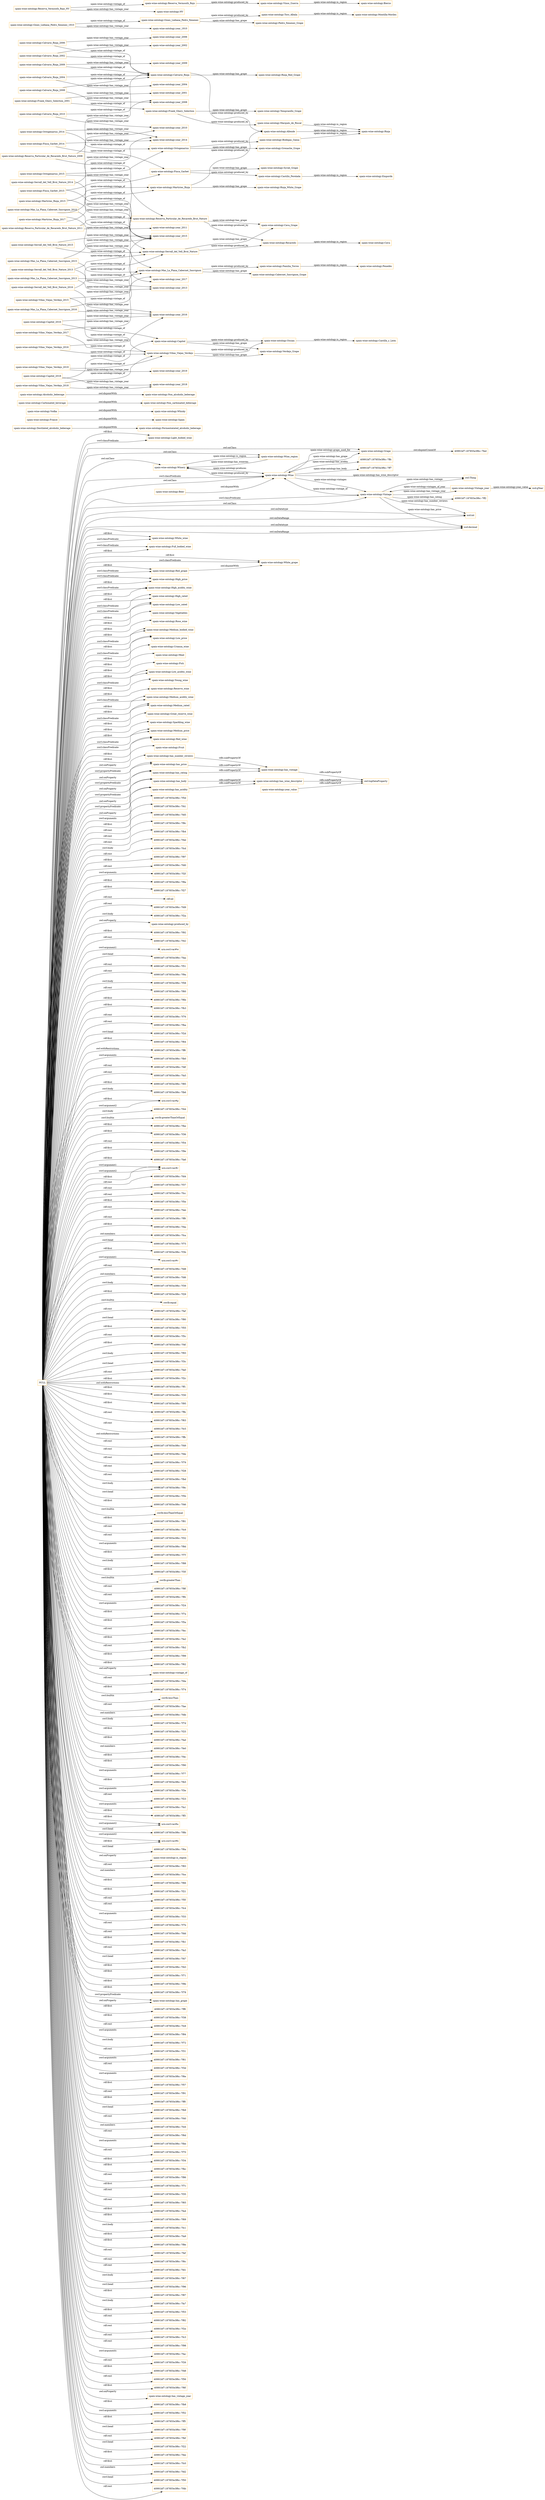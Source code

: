 digraph ar2dtool_diagram { 
rankdir=LR;
size="1501"
node [shape = rectangle, color="orange"]; "spain-wine-ontology:Light_bodied_wine" "spain-wine-ontology:Winery" "spain-wine-ontology:White_wine" "spain-wine-ontology:Full_bodied_wine" "spain-wine-ontology:White_grape" "spain-wine-ontology:Destilated_alcoholic_beberage" "spain-wine-ontology:High_price" "spain-wine-ontology:Spain" "spain-wine-ontology:Vodka" "spain-wine-ontology:High_acidity_wine" "spain-wine-ontology:High_rated" "spain-wine-ontology:Low_rated" "spain-wine-ontology:Vegetables" "spain-wine-ontology:Rose_wine" "spain-wine-ontology:Medium_bodied_wine" "spain-wine-ontology:Low_price" "spain-wine-ontology:Crianza_wine" "spain-wine-ontology:Meat" "spain-wine-ontology:Fish" "spain-wine-ontology:Whisky" "spain-wine-ontology:Wine_region" "spain-wine-ontology:Non_carbonated_beberage" "spain-wine-ontology:France" "spain-wine-ontology:Wine" "spain-wine-ontology:Grape" "spain-wine-ontology:Low_acidity_wine" "spain-wine-ontology:Young_wine" "spain-wine-ontology:Red_grape" "spain-wine-ontology:Vintage_year" "spain-wine-ontology:Beer" "spain-wine-ontology:Reserve_wine" "spain-wine-ontology:Medium_acidity_wine" "spain-wine-ontology:Non_alcoholic_beberage" "spain-wine-ontology:Medium_rated" "spain-wine-ontology:Great_reserve_wine" "spain-wine-ontology:Sparkling_wine" "spain-wine-ontology:Carbonated_beverage" "spain-wine-ontology:Medium_price" "spain-wine-ontology:Red_wine" "spain-wine-ontology:Fruit" "spain-wine-ontology:Fermentatated_alcoholic_beberage" "spain-wine-ontology:Vintage" "spain-wine-ontology:Alcoholic_beberage" ; /*classes style*/
	"spain-wine-ontology:Calvario_Rioja_2010" -> "spain-wine-ontology:Calvario_Rioja" [ label = "spain-wine-ontology:vintage_of" ];
	"spain-wine-ontology:Calvario_Rioja_2010" -> "spain-wine-ontology:year_2010" [ label = "spain-wine-ontology:has_vintage_year" ];
	"spain-wine-ontology:year_value" -> "owl:topDataProperty" [ label = "rdfs:subPropertyOf" ];
	"spain-wine-ontology:Mas_La_Plana_Cabernet_Sauvignon" -> "spain-wine-ontology:Familia_Torres" [ label = "spain-wine-ontology:produced_by" ];
	"spain-wine-ontology:Mas_La_Plana_Cabernet_Sauvignon" -> "spain-wine-ontology:Cabernet_Sauvignon_Grape" [ label = "spain-wine-ontology:has_grape" ];
	"spain-wine-ontology:Calvario_Rioja_2008" -> "spain-wine-ontology:Calvario_Rioja" [ label = "spain-wine-ontology:vintage_of" ];
	"spain-wine-ontology:Calvario_Rioja_2008" -> "spain-wine-ontology:year_2008" [ label = "spain-wine-ontology:has_vintage_year" ];
	"spain-wine-ontology:Viñas_Viejas_Verdejo_2017" -> "spain-wine-ontology:Viñas_Viejas_Verdejo" [ label = "spain-wine-ontology:vintage_of" ];
	"spain-wine-ontology:Viñas_Viejas_Verdejo_2017" -> "spain-wine-ontology:year_2017" [ label = "spain-wine-ontology:has_vintage_year" ];
	"spain-wine-ontology:Red_grape" -> "spain-wine-ontology:White_grape" [ label = "owl:disjointWith" ];
	"spain-wine-ontology:has_rating" -> "spain-wine-ontology:has_vintage" [ label = "rdfs:subPropertyOf" ];
	"spain-wine-ontology:Gines_Liebana_Pedro_Ximenez" -> "spain-wine-ontology:Toro_Albala" [ label = "spain-wine-ontology:produced_by" ];
	"spain-wine-ontology:Gines_Liebana_Pedro_Ximenez" -> "spain-wine-ontology:Pedro_Ximenez_Grape" [ label = "spain-wine-ontology:has_grape" ];
	"spain-wine-ontology:Calvario_Rioja_2002" -> "spain-wine-ontology:Calvario_Rioja" [ label = "spain-wine-ontology:vintage_of" ];
	"spain-wine-ontology:Calvario_Rioja_2002" -> "spain-wine-ontology:year_2002" [ label = "spain-wine-ontology:has_vintage_year" ];
	"spain-wine-ontology:Ossian" -> "spain-wine-ontology:Castilla_y_León" [ label = "spain-wine-ontology:is_region" ];
	"spain-wine-ontology:Carbonated_beverage" -> "spain-wine-ontology:Non_carbonated_beberage" [ label = "owl:disjointWith" ];
	"spain-wine-ontology:has_number_reviews" -> "spain-wine-ontology:has_vintage" [ label = "rdfs:subPropertyOf" ];
	"spain-wine-ontology:Reserva_Particular_de_Recaredo_Brut_Nature_2011" -> "spain-wine-ontology:Reserva_Particular_de_Recaredo_Brut_Nature" [ label = "spain-wine-ontology:vintage_of" ];
	"spain-wine-ontology:Reserva_Particular_de_Recaredo_Brut_Nature_2011" -> "spain-wine-ontology:year_2011" [ label = "spain-wine-ontology:has_vintage_year" ];
	"spain-wine-ontology:Martiries_Rioja" -> "spain-wine-ontology:Allende" [ label = "spain-wine-ontology:produced_by" ];
	"spain-wine-ontology:Martiries_Rioja" -> "spain-wine-ontology:Rioja_White_Grape" [ label = "spain-wine-ontology:has_grape" ];
	"spain-wine-ontology:Viñas_Viejas_Verdejo_2016" -> "spain-wine-ontology:Viñas_Viejas_Verdejo" [ label = "spain-wine-ontology:vintage_of" ];
	"spain-wine-ontology:Viñas_Viejas_Verdejo_2016" -> "spain-wine-ontology:year_2016" [ label = "spain-wine-ontology:has_vintage_year" ];
	"spain-wine-ontology:Mas_La_Plana_Cabernet_Sauvignon_2016" -> "spain-wine-ontology:Mas_La_Plana_Cabernet_Sauvignon" [ label = "spain-wine-ontology:vintage_of" ];
	"spain-wine-ontology:Mas_La_Plana_Cabernet_Sauvignon_2016" -> "spain-wine-ontology:year_2016" [ label = "spain-wine-ontology:has_vintage_year" ];
	"spain-wine-ontology:Serrall_del_Vell_Brut_Nature_2016" -> "spain-wine-ontology:Serrall_del_Vell_Brut_Nature" [ label = "spain-wine-ontology:vintage_of" ];
	"spain-wine-ontology:Serrall_del_Vell_Brut_Nature_2016" -> "spain-wine-ontology:year_2016" [ label = "spain-wine-ontology:has_vintage_year" ];
	"spain-wine-ontology:Recaredo" -> "spain-wine-ontology:Cava" [ label = "spain-wine-ontology:is_region" ];
	"spain-wine-ontology:Gines_Liebana_Pedro_Ximenez_1910" -> "spain-wine-ontology:Gines_Liebana_Pedro_Ximenez" [ label = "spain-wine-ontology:vintage_of" ];
	"spain-wine-ontology:Gines_Liebana_Pedro_Ximenez_1910" -> "spain-wine-ontology:year_1910" [ label = "spain-wine-ontology:has_vintage_year" ];
	"spain-wine-ontology:Bodegas_Gama" -> "spain-wine-ontology:Rioja" [ label = "spain-wine-ontology:is_region" ];
	"spain-wine-ontology:Frank_Ghery_Selection_2001" -> "spain-wine-ontology:Frank_Ghery_Selection" [ label = "spain-wine-ontology:vintage_of" ];
	"spain-wine-ontology:Frank_Ghery_Selection_2001" -> "spain-wine-ontology:year_2001" [ label = "spain-wine-ontology:has_vintage_year" ];
	"spain-wine-ontology:Martiries_Rioja_2017" -> "spain-wine-ontology:Martiries_Rioja" [ label = "spain-wine-ontology:vintage_of" ];
	"spain-wine-ontology:Martiries_Rioja_2017" -> "spain-wine-ontology:year_2017" [ label = "spain-wine-ontology:has_vintage_year" ];
	"spain-wine-ontology:Mas_La_Plana_Cabernet_Sauvignon_2010" -> "spain-wine-ontology:Mas_La_Plana_Cabernet_Sauvignon" [ label = "spain-wine-ontology:vintage_of" ];
	"spain-wine-ontology:Mas_La_Plana_Cabernet_Sauvignon_2010" -> "spain-wine-ontology:year_2010" [ label = "spain-wine-ontology:has_vintage_year" ];
	"spain-wine-ontology:has_wine_descriptor" -> "owl:topDataProperty" [ label = "rdfs:subPropertyOf" ];
	"spain-wine-ontology:has_price" -> "spain-wine-ontology:has_vintage" [ label = "rdfs:subPropertyOf" ];
	"spain-wine-ontology:Reserva_Particular_de_Recaredo_Brut_Nature_2008" -> "spain-wine-ontology:Reserva_Particular_de_Recaredo_Brut_Nature" [ label = "spain-wine-ontology:vintage_of" ];
	"spain-wine-ontology:Reserva_Particular_de_Recaredo_Brut_Nature_2008" -> "spain-wine-ontology:year_2008" [ label = "spain-wine-ontology:has_vintage_year" ];
	"spain-wine-ontology:Allende" -> "spain-wine-ontology:Rioja" [ label = "spain-wine-ontology:is_region" ];
	"spain-wine-ontology:Finca_Garbet_2015" -> "spain-wine-ontology:Finca_Garbet" [ label = "spain-wine-ontology:vintage_of" ];
	"spain-wine-ontology:Finca_Garbet_2015" -> "spain-wine-ontology:year_2015" [ label = "spain-wine-ontology:has_vintage_year" ];
	"spain-wine-ontology:Calvario_Rioja_2006" -> "spain-wine-ontology:Calvario_Rioja" [ label = "spain-wine-ontology:vintage_of" ];
	"spain-wine-ontology:Calvario_Rioja_2006" -> "spain-wine-ontology:year_2006" [ label = "spain-wine-ontology:has_vintage_year" ];
	"spain-wine-ontology:Alcoholic_beberage" -> "spain-wine-ontology:Non_alcoholic_beberage" [ label = "owl:disjointWith" ];
	"spain-wine-ontology:Viñas_Viejas_Verdejo_2015" -> "spain-wine-ontology:Viñas_Viejas_Verdejo" [ label = "spain-wine-ontology:vintage_of" ];
	"spain-wine-ontology:Viñas_Viejas_Verdejo_2015" -> "spain-wine-ontology:year_2015" [ label = "spain-wine-ontology:has_vintage_year" ];
	"spain-wine-ontology:Serrall_del_Vell_Brut_Nature" -> "spain-wine-ontology:Recaredo" [ label = "spain-wine-ontology:produced_by" ];
	"spain-wine-ontology:Serrall_del_Vell_Brut_Nature" -> "spain-wine-ontology:Cava_Grape" [ label = "spain-wine-ontology:has_grape" ];
	"spain-wine-ontology:has_acidity" -> "spain-wine-ontology:has_wine_descriptor" [ label = "rdfs:subPropertyOf" ];
	"spain-wine-ontology:Castillo_Perelada" -> "spain-wine-ontology:Empordà" [ label = "spain-wine-ontology:is_region" ];
	"spain-wine-ontology:Mas_La_Plana_Cabernet_Sauvignon_2015" -> "spain-wine-ontology:Mas_La_Plana_Cabernet_Sauvignon" [ label = "spain-wine-ontology:vintage_of" ];
	"spain-wine-ontology:Mas_La_Plana_Cabernet_Sauvignon_2015" -> "spain-wine-ontology:year_2015" [ label = "spain-wine-ontology:has_vintage_year" ];
	"spain-wine-ontology:Capitel_2018" -> "spain-wine-ontology:Capitel" [ label = "spain-wine-ontology:vintage_of" ];
	"spain-wine-ontology:Capitel_2018" -> "spain-wine-ontology:year_2018" [ label = "spain-wine-ontology:has_vintage_year" ];
	"spain-wine-ontology:Marqués_de_Riscal" -> "spain-wine-ontology:Rioja" [ label = "spain-wine-ontology:is_region" ];
	"spain-wine-ontology:Serrall_del_Vell_Brut_Nature_2015" -> "spain-wine-ontology:Serrall_del_Vell_Brut_Nature" [ label = "spain-wine-ontology:vintage_of" ];
	"spain-wine-ontology:Serrall_del_Vell_Brut_Nature_2015" -> "spain-wine-ontology:year_2015" [ label = "spain-wine-ontology:has_vintage_year" ];
	"spain-wine-ontology:Grape" -> "40991bf7:187855e3f6c:-7fed" [ label = "owl:disjointUnionOf" ];
	"spain-wine-ontology:Octogenarius" -> "spain-wine-ontology:Bodegas_Gama" [ label = "spain-wine-ontology:produced_by" ];
	"spain-wine-ontology:Octogenarius" -> "spain-wine-ontology:Grenache_Grape" [ label = "spain-wine-ontology:has_grape" ];
	"spain-wine-ontology:Calvario_Rioja" -> "spain-wine-ontology:Allende" [ label = "spain-wine-ontology:produced_by" ];
	"spain-wine-ontology:Calvario_Rioja" -> "spain-wine-ontology:Rioja_Red_Grape" [ label = "spain-wine-ontology:has_grape" ];
	"NULL" -> "40991bf7:187855e3f6c:-7f5d" [ label = "swrl:arguments" ];
	"NULL" -> "40991bf7:187855e3f6c:-7f41" [ label = "rdf:first" ];
	"NULL" -> "spain-wine-ontology:has_acidity" [ label = "swrl:propertyPredicate" ];
	"NULL" -> "40991bf7:187855e3f6c:-7fd5" [ label = "rdf:rest" ];
	"NULL" -> "40991bf7:187855e3f6c:-7f8c" [ label = "rdf:rest" ];
	"NULL" -> "40991bf7:187855e3f6c:-7fb4" [ label = "rdf:rest" ];
	"NULL" -> "spain-wine-ontology:Full_bodied_wine" [ label = "swrl:classPredicate" ];
	"NULL" -> "40991bf7:187855e3f6c:-7f4d" [ label = "swrl:body" ];
	"NULL" -> "40991bf7:187855e3f6c:-7fcd" [ label = "rdf:rest" ];
	"NULL" -> "40991bf7:187855e3f6c:-7f97" [ label = "rdf:first" ];
	"NULL" -> "40991bf7:187855e3f6c:-7fd0" [ label = "rdf:rest" ];
	"NULL" -> "spain-wine-ontology:High_acidity_wine" [ label = "swrl:classPredicate" ];
	"NULL" -> "40991bf7:187855e3f6c:-7f2f" [ label = "swrl:arguments" ];
	"NULL" -> "40991bf7:187855e3f6c:-7f8a" [ label = "rdf:first" ];
	"NULL" -> "40991bf7:187855e3f6c:-7f27" [ label = "rdf:first" ];
	"NULL" -> "spain-wine-ontology:Winery" [ label = "owl:onClass" ];
	"NULL" -> "rdf:nil" [ label = "rdf:rest" ];
	"NULL" -> "40991bf7:187855e3f6c:-7fd9" [ label = "rdf:rest" ];
	"NULL" -> "40991bf7:187855e3f6c:-7f2a" [ label = "swrl:body" ];
	"NULL" -> "spain-wine-ontology:Great_reserve_wine" [ label = "rdf:first" ];
	"NULL" -> "spain-wine-ontology:produced_by" [ label = "owl:onProperty" ];
	"NULL" -> "40991bf7:187855e3f6c:-7f92" [ label = "rdf:first" ];
	"NULL" -> "40991bf7:187855e3f6c:-7f42" [ label = "rdf:rest" ];
	"NULL" -> "urn:swrl:var#w" [ label = "swrl:argument1" ];
	"NULL" -> "40991bf7:187855e3f6c:-7faa" [ label = "swrl:head" ];
	"NULL" -> "40991bf7:187855e3f6c:-7f51" [ label = "rdf:rest" ];
	"NULL" -> "40991bf7:187855e3f6c:-7f9a" [ label = "rdf:rest" ];
	"NULL" -> "40991bf7:187855e3f6c:-7f58" [ label = "swrl:body" ];
	"NULL" -> "40991bf7:187855e3f6c:-7f60" [ label = "rdf:rest" ];
	"NULL" -> "spain-wine-ontology:Meat" [ label = "rdf:first" ];
	"NULL" -> "40991bf7:187855e3f6c:-7f6b" [ label = "rdf:first" ];
	"NULL" -> "40991bf7:187855e3f6c:-7fb3" [ label = "rdf:first" ];
	"NULL" -> "spain-wine-ontology:High_price" [ label = "swrl:classPredicate" ];
	"NULL" -> "40991bf7:187855e3f6c:-7f76" [ label = "rdf:rest" ];
	"NULL" -> "40991bf7:187855e3f6c:-7fba" [ label = "rdf:rest" ];
	"NULL" -> "spain-wine-ontology:Red_wine" [ label = "swrl:classPredicate" ];
	"NULL" -> "spain-wine-ontology:Vintage" [ label = "owl:onClass" ];
	"NULL" -> "spain-wine-ontology:Sparkling_wine" [ label = "rdf:first" ];
	"NULL" -> "40991bf7:187855e3f6c:-7f2d" [ label = "swrl:head" ];
	"NULL" -> "40991bf7:187855e3f6c:-7f64" [ label = "rdf:first" ];
	"NULL" -> "40991bf7:187855e3f6c:-7ff6" [ label = "owl:withRestrictions" ];
	"NULL" -> "40991bf7:187855e3f6c:-7fb0" [ label = "swrl:arguments" ];
	"NULL" -> "40991bf7:187855e3f6c:-7fdf" [ label = "rdf:rest" ];
	"NULL" -> "spain-wine-ontology:Low_rated" [ label = "swrl:classPredicate" ];
	"NULL" -> "40991bf7:187855e3f6c:-7fa5" [ label = "rdf:rest" ];
	"NULL" -> "40991bf7:187855e3f6c:-7f85" [ label = "rdf:first" ];
	"NULL" -> "40991bf7:187855e3f6c:-7fb6" [ label = "swrl:body" ];
	"NULL" -> "urn:swrl:var#p" [ label = "rdf:first" ];
	"NULL" -> "spain-wine-ontology:has_price" [ label = "swrl:propertyPredicate" ];
	"NULL" -> "40991bf7:187855e3f6c:-7f44" [ label = "swrl:body" ];
	"NULL" -> "swrlb:greaterThanOrEqual" [ label = "swrl:builtin" ];
	"NULL" -> "40991bf7:187855e3f6c:-7fbe" [ label = "rdf:first" ];
	"NULL" -> "40991bf7:187855e3f6c:-7f36" [ label = "rdf:first" ];
	"NULL" -> "40991bf7:187855e3f6c:-7f54" [ label = "rdf:rest" ];
	"NULL" -> "40991bf7:187855e3f6c:-7f9e" [ label = "rdf:first" ];
	"NULL" -> "spain-wine-ontology:Medium_bodied_wine" [ label = "rdf:first" ];
	"NULL" -> "40991bf7:187855e3f6c:-7fa6" [ label = "rdf:first" ];
	"NULL" -> "spain-wine-ontology:Wine" [ label = "swrl:classPredicate" ];
	"NULL" -> "spain-wine-ontology:has_body" [ label = "swrl:propertyPredicate" ];
	"NULL" -> "urn:swrl:var#r" [ label = "swrl:argument1" ];
	"NULL" -> "40991bf7:187855e3f6c:-7fd4" [ label = "rdf:rest" ];
	"NULL" -> "xsd:int" [ label = "owl:onDatatype" ];
	"NULL" -> "spain-wine-ontology:Full_bodied_wine" [ label = "rdf:first" ];
	"NULL" -> "40991bf7:187855e3f6c:-7f37" [ label = "rdf:rest" ];
	"NULL" -> "40991bf7:187855e3f6c:-7fcc" [ label = "rdf:rest" ];
	"NULL" -> "40991bf7:187855e3f6c:-7f5e" [ label = "rdf:first" ];
	"NULL" -> "spain-wine-ontology:has_rating" [ label = "owl:onProperty" ];
	"NULL" -> "40991bf7:187855e3f6c:-7fab" [ label = "rdf:rest" ];
	"NULL" -> "40991bf7:187855e3f6c:-7ff9" [ label = "rdf:rest" ];
	"NULL" -> "urn:swrl:var#p" [ label = "swrl:argument2" ];
	"NULL" -> "40991bf7:187855e3f6c:-7f4a" [ label = "rdf:first" ];
	"NULL" -> "40991bf7:187855e3f6c:-7fca" [ label = "owl:members" ];
	"NULL" -> "40991bf7:187855e3f6c:-7f75" [ label = "swrl:head" ];
	"NULL" -> "spain-wine-ontology:has_body" [ label = "owl:onProperty" ];
	"NULL" -> "40991bf7:187855e3f6c:-7f3b" [ label = "rdf:first" ];
	"NULL" -> "urn:swrl:var#v" [ label = "swrl:argument1" ];
	"NULL" -> "40991bf7:187855e3f6c:-7fd8" [ label = "rdf:rest" ];
	"NULL" -> "40991bf7:187855e3f6c:-7fd6" [ label = "owl:members" ];
	"NULL" -> "40991bf7:187855e3f6c:-7f39" [ label = "swrl:body" ];
	"NULL" -> "40991bf7:187855e3f6c:-7f29" [ label = "rdf:first" ];
	"NULL" -> "swrlb:equal" [ label = "swrl:builtin" ];
	"NULL" -> "40991bf7:187855e3f6c:-7faf" [ label = "rdf:rest" ];
	"NULL" -> "40991bf7:187855e3f6c:-7f80" [ label = "swrl:head" ];
	"NULL" -> "40991bf7:187855e3f6c:-7f55" [ label = "rdf:first" ];
	"NULL" -> "40991bf7:187855e3f6c:-7f5c" [ label = "rdf:rest" ];
	"NULL" -> "40991bf7:187855e3f6c:-7f4f" [ label = "rdf:first" ];
	"NULL" -> "spain-wine-ontology:Light_bodied_wine" [ label = "rdf:first" ];
	"NULL" -> "40991bf7:187855e3f6c:-7f93" [ label = "swrl:body" ];
	"NULL" -> "40991bf7:187855e3f6c:-7f3c" [ label = "swrl:head" ];
	"NULL" -> "40991bf7:187855e3f6c:-7fa0" [ label = "rdf:rest" ];
	"NULL" -> "40991bf7:187855e3f6c:-7f2c" [ label = "rdf:first" ];
	"NULL" -> "40991bf7:187855e3f6c:-7ff1" [ label = "owl:withRestrictions" ];
	"NULL" -> "40991bf7:187855e3f6c:-7f30" [ label = "rdf:first" ];
	"NULL" -> "40991bf7:187855e3f6c:-7f95" [ label = "rdf:first" ];
	"NULL" -> "spain-wine-ontology:Wine" [ label = "owl:onClass" ];
	"NULL" -> "spain-wine-ontology:White_wine" [ label = "rdf:first" ];
	"NULL" -> "spain-wine-ontology:Light_bodied_wine" [ label = "swrl:classPredicate" ];
	"NULL" -> "40991bf7:187855e3f6c:-7ffa" [ label = "rdf:first" ];
	"NULL" -> "40991bf7:187855e3f6c:-7f63" [ label = "rdf:rest" ];
	"NULL" -> "40991bf7:187855e3f6c:-7fc5" [ label = "rdf:rest" ];
	"NULL" -> "40991bf7:187855e3f6c:-7ffb" [ label = "owl:withRestrictions" ];
	"NULL" -> "40991bf7:187855e3f6c:-7f49" [ label = "rdf:rest" ];
	"NULL" -> "40991bf7:187855e3f6c:-7fde" [ label = "rdf:rest" ];
	"NULL" -> "40991bf7:187855e3f6c:-7f79" [ label = "rdf:rest" ];
	"NULL" -> "40991bf7:187855e3f6c:-7f28" [ label = "rdf:rest" ];
	"NULL" -> "40991bf7:187855e3f6c:-7fbd" [ label = "rdf:rest" ];
	"NULL" -> "spain-wine-ontology:Medium_rated" [ label = "rdf:first" ];
	"NULL" -> "40991bf7:187855e3f6c:-7f9c" [ label = "swrl:body" ];
	"NULL" -> "40991bf7:187855e3f6c:-7f5b" [ label = "swrl:head" ];
	"NULL" -> "40991bf7:187855e3f6c:-7f46" [ label = "rdf:first" ];
	"NULL" -> "spain-wine-ontology:High_rated" [ label = "rdf:first" ];
	"NULL" -> "swrlb:lessThanOrEqual" [ label = "swrl:builtin" ];
	"NULL" -> "40991bf7:187855e3f6c:-7f81" [ label = "rdf:first" ];
	"NULL" -> "40991bf7:187855e3f6c:-7fc9" [ label = "rdf:rest" ];
	"NULL" -> "urn:swrl:var#r" [ label = "swrl:argument2" ];
	"NULL" -> "40991bf7:187855e3f6c:-7f32" [ label = "rdf:rest" ];
	"NULL" -> "40991bf7:187855e3f6c:-7f8d" [ label = "swrl:arguments" ];
	"NULL" -> "40991bf7:187855e3f6c:-7f7f" [ label = "rdf:first" ];
	"NULL" -> "40991bf7:187855e3f6c:-7f88" [ label = "swrl:body" ];
	"NULL" -> "spain-wine-ontology:White_grape" [ label = "rdf:first" ];
	"NULL" -> "40991bf7:187855e3f6c:-7f3f" [ label = "rdf:first" ];
	"NULL" -> "swrlb:greaterThan" [ label = "swrl:builtin" ];
	"NULL" -> "40991bf7:187855e3f6c:-7f8f" [ label = "rdf:rest" ];
	"NULL" -> "40991bf7:187855e3f6c:-7ff4" [ label = "rdf:rest" ];
	"NULL" -> "40991bf7:187855e3f6c:-7f24" [ label = "swrl:arguments" ];
	"NULL" -> "spain-wine-ontology:Red_wine" [ label = "rdf:first" ];
	"NULL" -> "40991bf7:187855e3f6c:-7f7a" [ label = "rdf:first" ];
	"NULL" -> "40991bf7:187855e3f6c:-7f5a" [ label = "rdf:first" ];
	"NULL" -> "40991bf7:187855e3f6c:-7fec" [ label = "rdf:rest" ];
	"NULL" -> "40991bf7:187855e3f6c:-7fa2" [ label = "rdf:first" ];
	"NULL" -> "spain-wine-ontology:Medium_bodied_wine" [ label = "swrl:classPredicate" ];
	"NULL" -> "40991bf7:187855e3f6c:-7fb2" [ label = "rdf:rest" ];
	"NULL" -> "spain-wine-ontology:High_price" [ label = "rdf:first" ];
	"NULL" -> "40991bf7:187855e3f6c:-7f99" [ label = "rdf:first" ];
	"NULL" -> "40991bf7:187855e3f6c:-7f62" [ label = "rdf:first" ];
	"NULL" -> "spain-wine-ontology:Medium_price" [ label = "rdf:first" ];
	"NULL" -> "spain-wine-ontology:Low_price" [ label = "rdf:first" ];
	"NULL" -> "spain-wine-ontology:vintage_of" [ label = "owl:onProperty" ];
	"NULL" -> "spain-wine-ontology:Crianza_wine" [ label = "rdf:first" ];
	"NULL" -> "40991bf7:187855e3f6c:-7fda" [ label = "rdf:rest" ];
	"NULL" -> "40991bf7:187855e3f6c:-7f74" [ label = "rdf:first" ];
	"NULL" -> "swrlb:lessThan" [ label = "swrl:builtin" ];
	"NULL" -> "spain-wine-ontology:Low_acidity_wine" [ label = "rdf:first" ];
	"NULL" -> "40991bf7:187855e3f6c:-7fae" [ label = "rdf:rest" ];
	"NULL" -> "40991bf7:187855e3f6c:-7fdb" [ label = "owl:members" ];
	"NULL" -> "spain-wine-ontology:Fruit" [ label = "rdf:first" ];
	"NULL" -> "spain-wine-ontology:High_rated" [ label = "swrl:classPredicate" ];
	"NULL" -> "40991bf7:187855e3f6c:-7f7d" [ label = "swrl:body" ];
	"NULL" -> "40991bf7:187855e3f6c:-7f25" [ label = "rdf:first" ];
	"NULL" -> "40991bf7:187855e3f6c:-7fad" [ label = "rdf:first" ];
	"NULL" -> "40991bf7:187855e3f6c:-7fe0" [ label = "owl:members" ];
	"NULL" -> "40991bf7:187855e3f6c:-7f4c" [ label = "rdf:first" ];
	"NULL" -> "40991bf7:187855e3f6c:-7f90" [ label = "rdf:first" ];
	"NULL" -> "spain-wine-ontology:has_price" [ label = "owl:onProperty" ];
	"NULL" -> "40991bf7:187855e3f6c:-7f77" [ label = "swrl:arguments" ];
	"NULL" -> "40991bf7:187855e3f6c:-7fb5" [ label = "rdf:first" ];
	"NULL" -> "spain-wine-ontology:Medium_rated" [ label = "swrl:classPredicate" ];
	"NULL" -> "40991bf7:187855e3f6c:-7f3e" [ label = "swrl:arguments" ];
	"NULL" -> "spain-wine-ontology:Fish" [ label = "rdf:first" ];
	"NULL" -> "40991bf7:187855e3f6c:-7f23" [ label = "rdf:rest" ];
	"NULL" -> "40991bf7:187855e3f6c:-7fa1" [ label = "swrl:arguments" ];
	"NULL" -> "40991bf7:187855e3f6c:-7ff3" [ label = "rdf:first" ];
	"NULL" -> "urn:swrl:var#a" [ label = "rdf:first" ];
	"NULL" -> "40991bf7:187855e3f6c:-7f8b" [ label = "swrl:head" ];
	"NULL" -> "urn:swrl:var#b" [ label = "swrl:argument2" ];
	"NULL" -> "spain-wine-ontology:has_rating" [ label = "swrl:propertyPredicate" ];
	"NULL" -> "40991bf7:187855e3f6c:-7f6a" [ label = "swrl:head" ];
	"NULL" -> "spain-wine-ontology:Grape" [ label = "owl:onClass" ];
	"NULL" -> "spain-wine-ontology:is_region" [ label = "owl:onProperty" ];
	"NULL" -> "40991bf7:187855e3f6c:-7f83" [ label = "rdf:rest" ];
	"NULL" -> "40991bf7:187855e3f6c:-7fce" [ label = "owl:members" ];
	"NULL" -> "40991bf7:187855e3f6c:-7f66" [ label = "rdf:first" ];
	"NULL" -> "40991bf7:187855e3f6c:-7f21" [ label = "rdf:first" ];
	"NULL" -> "xsd:int" [ label = "owl:onDataRange" ];
	"NULL" -> "40991bf7:187855e3f6c:-7f5f" [ label = "rdf:rest" ];
	"NULL" -> "40991bf7:187855e3f6c:-7fc4" [ label = "rdf:rest" ];
	"NULL" -> "spain-wine-ontology:Low_acidity_wine" [ label = "swrl:classPredicate" ];
	"NULL" -> "40991bf7:187855e3f6c:-7f33" [ label = "swrl:arguments" ];
	"NULL" -> "40991bf7:187855e3f6c:-7f7b" [ label = "rdf:rest" ];
	"NULL" -> "40991bf7:187855e3f6c:-7fdd" [ label = "rdf:rest" ];
	"NULL" -> "40991bf7:187855e3f6c:-7fb1" [ label = "rdf:first" ];
	"NULL" -> "40991bf7:187855e3f6c:-7fa3" [ label = "rdf:rest" ];
	"NULL" -> "40991bf7:187855e3f6c:-7f47" [ label = "swrl:head" ];
	"NULL" -> "40991bf7:187855e3f6c:-7f43" [ label = "rdf:first" ];
	"NULL" -> "spain-wine-ontology:Red_grape" [ label = "rdf:first" ];
	"NULL" -> "40991bf7:187855e3f6c:-7f71" [ label = "rdf:first" ];
	"NULL" -> "urn:swrl:var#r" [ label = "rdf:first" ];
	"NULL" -> "xsd:decimal" [ label = "owl:onDataRange" ];
	"NULL" -> "40991bf7:187855e3f6c:-7f9b" [ label = "rdf:first" ];
	"NULL" -> "40991bf7:187855e3f6c:-7f78" [ label = "rdf:first" ];
	"NULL" -> "urn:swrl:var#b" [ label = "rdf:first" ];
	"NULL" -> "spain-wine-ontology:has_grape" [ label = "swrl:propertyPredicate" ];
	"NULL" -> "40991bf7:187855e3f6c:-7ff8" [ label = "rdf:first" ];
	"NULL" -> "urn:swrl:var#a" [ label = "swrl:argument2" ];
	"NULL" -> "40991bf7:187855e3f6c:-7f38" [ label = "rdf:first" ];
	"NULL" -> "40991bf7:187855e3f6c:-7fc8" [ label = "rdf:rest" ];
	"NULL" -> "40991bf7:187855e3f6c:-7f84" [ label = "swrl:arguments" ];
	"NULL" -> "40991bf7:187855e3f6c:-7f72" [ label = "swrl:body" ];
	"NULL" -> "spain-wine-ontology:High_acidity_wine" [ label = "rdf:first" ];
	"NULL" -> "40991bf7:187855e3f6c:-7f31" [ label = "rdf:rest" ];
	"NULL" -> "40991bf7:187855e3f6c:-7f61" [ label = "swrl:arguments" ];
	"NULL" -> "spain-wine-ontology:Young_wine" [ label = "rdf:first" ];
	"NULL" -> "40991bf7:187855e3f6c:-7f3d" [ label = "rdf:rest" ];
	"NULL" -> "40991bf7:187855e3f6c:-7f6e" [ label = "swrl:arguments" ];
	"NULL" -> "40991bf7:187855e3f6c:-7f57" [ label = "rdf:first" ];
	"NULL" -> "40991bf7:187855e3f6c:-7f91" [ label = "rdf:rest" ];
	"NULL" -> "spain-wine-ontology:Low_price" [ label = "swrl:classPredicate" ];
	"NULL" -> "40991bf7:187855e3f6c:-7ff0" [ label = "rdf:first" ];
	"NULL" -> "40991bf7:187855e3f6c:-7fb9" [ label = "swrl:head" ];
	"NULL" -> "40991bf7:187855e3f6c:-7f40" [ label = "rdf:rest" ];
	"NULL" -> "40991bf7:187855e3f6c:-7fc6" [ label = "owl:members" ];
	"NULL" -> "40991bf7:187855e3f6c:-7f6d" [ label = "rdf:rest" ];
	"NULL" -> "40991bf7:187855e3f6c:-7fbb" [ label = "swrl:arguments" ];
	"NULL" -> "40991bf7:187855e3f6c:-7f70" [ label = "rdf:rest" ];
	"NULL" -> "40991bf7:187855e3f6c:-7f34" [ label = "rdf:first" ];
	"NULL" -> "40991bf7:187855e3f6c:-7fbc" [ label = "rdf:first" ];
	"NULL" -> "40991bf7:187855e3f6c:-7f86" [ label = "rdf:rest" ];
	"NULL" -> "40991bf7:187855e3f6c:-7f7c" [ label = "rdf:first" ];
	"NULL" -> "40991bf7:187855e3f6c:-7f35" [ label = "rdf:rest" ];
	"NULL" -> "40991bf7:187855e3f6c:-7f65" [ label = "rdf:rest" ];
	"NULL" -> "40991bf7:187855e3f6c:-7fa4" [ label = "rdf:first" ];
	"NULL" -> "40991bf7:187855e3f6c:-7f69" [ label = "rdf:first" ];
	"NULL" -> "40991bf7:187855e3f6c:-7fc1" [ label = "swrl:body" ];
	"NULL" -> "40991bf7:187855e3f6c:-7fa9" [ label = "rdf:first" ];
	"NULL" -> "spain-wine-ontology:Vintage" [ label = "swrl:classPredicate" ];
	"NULL" -> "40991bf7:187855e3f6c:-7f8e" [ label = "rdf:first" ];
	"NULL" -> "40991bf7:187855e3f6c:-7fef" [ label = "rdf:rest" ];
	"NULL" -> "spain-wine-ontology:has_grape" [ label = "owl:onProperty" ];
	"NULL" -> "40991bf7:187855e3f6c:-7f6c" [ label = "rdf:rest" ];
	"NULL" -> "40991bf7:187855e3f6c:-7fd1" [ label = "rdf:rest" ];
	"NULL" -> "spain-wine-ontology:Vegetables" [ label = "rdf:first" ];
	"NULL" -> "spain-wine-ontology:Reserve_wine" [ label = "rdf:first" ];
	"NULL" -> "40991bf7:187855e3f6c:-7f67" [ label = "swrl:body" ];
	"NULL" -> "40991bf7:187855e3f6c:-7f96" [ label = "swrl:head" ];
	"NULL" -> "spain-wine-ontology:Red_grape" [ label = "swrl:classPredicate" ];
	"NULL" -> "40991bf7:187855e3f6c:-7f87" [ label = "rdf:first" ];
	"NULL" -> "spain-wine-ontology:Wine_region" [ label = "owl:onClass" ];
	"NULL" -> "40991bf7:187855e3f6c:-7fa7" [ label = "swrl:body" ];
	"NULL" -> "spain-wine-ontology:has_number_reviews" [ label = "owl:onProperty" ];
	"NULL" -> "spain-wine-ontology:Medium_price" [ label = "swrl:classPredicate" ];
	"NULL" -> "40991bf7:187855e3f6c:-7f53" [ label = "rdf:first" ];
	"NULL" -> "40991bf7:187855e3f6c:-7f82" [ label = "rdf:rest" ];
	"NULL" -> "spain-wine-ontology:Rose_wine" [ label = "rdf:first" ];
	"NULL" -> "40991bf7:187855e3f6c:-7f2e" [ label = "rdf:rest" ];
	"NULL" -> "40991bf7:187855e3f6c:-7fc3" [ label = "rdf:rest" ];
	"NULL" -> "40991bf7:187855e3f6c:-7f98" [ label = "rdf:rest" ];
	"NULL" -> "40991bf7:187855e3f6c:-7fac" [ label = "swrl:arguments" ];
	"NULL" -> "spain-wine-ontology:Medium_acidity_wine" [ label = "swrl:classPredicate" ];
	"NULL" -> "40991bf7:187855e3f6c:-7f26" [ label = "rdf:rest" ];
	"NULL" -> "40991bf7:187855e3f6c:-7f48" [ label = "rdf:first" ];
	"NULL" -> "40991bf7:187855e3f6c:-7f56" [ label = "rdf:rest" ];
	"NULL" -> "40991bf7:187855e3f6c:-7f6f" [ label = "rdf:first" ];
	"NULL" -> "spain-wine-ontology:White_grape" [ label = "swrl:classPredicate" ];
	"NULL" -> "spain-wine-ontology:has_vintage_year" [ label = "owl:onProperty" ];
	"NULL" -> "40991bf7:187855e3f6c:-7fb8" [ label = "rdf:first" ];
	"NULL" -> "40991bf7:187855e3f6c:-7f52" [ label = "swrl:arguments" ];
	"NULL" -> "40991bf7:187855e3f6c:-7ff5" [ label = "rdf:first" ];
	"NULL" -> "40991bf7:187855e3f6c:-7f9f" [ label = "swrl:head" ];
	"NULL" -> "xsd:decimal" [ label = "owl:onDatatype" ];
	"NULL" -> "40991bf7:187855e3f6c:-7fbf" [ label = "rdf:rest" ];
	"NULL" -> "spain-wine-ontology:has_acidity" [ label = "owl:onProperty" ];
	"NULL" -> "spain-wine-ontology:Medium_acidity_wine" [ label = "rdf:first" ];
	"NULL" -> "spain-wine-ontology:Low_rated" [ label = "rdf:first" ];
	"NULL" -> "40991bf7:187855e3f6c:-7f22" [ label = "swrl:head" ];
	"NULL" -> "40991bf7:187855e3f6c:-7fee" [ label = "rdf:first" ];
	"NULL" -> "40991bf7:187855e3f6c:-7fc0" [ label = "rdf:first" ];
	"NULL" -> "40991bf7:187855e3f6c:-7fd2" [ label = "owl:members" ];
	"NULL" -> "40991bf7:187855e3f6c:-7f50" [ label = "swrl:head" ];
	"NULL" -> "spain-wine-ontology:White_wine" [ label = "swrl:classPredicate" ];
	"NULL" -> "40991bf7:187855e3f6c:-7f4b" [ label = "rdf:rest" ];
	"spain-wine-ontology:Finca_Garbet_2014" -> "spain-wine-ontology:Finca_Garbet" [ label = "spain-wine-ontology:vintage_of" ];
	"spain-wine-ontology:Finca_Garbet_2014" -> "spain-wine-ontology:year_2014" [ label = "spain-wine-ontology:has_vintage_year" ];
	"spain-wine-ontology:Octogenarius_2015" -> "spain-wine-ontology:Octogenarius" [ label = "spain-wine-ontology:vintage_of" ];
	"spain-wine-ontology:Octogenarius_2015" -> "spain-wine-ontology:year_2015" [ label = "spain-wine-ontology:has_vintage_year" ];
	"spain-wine-ontology:Vodka" -> "spain-wine-ontology:Whisky" [ label = "owl:disjointWith" ];
	"spain-wine-ontology:Serrall_del_Vell_Brut_Nature_2014" -> "spain-wine-ontology:Serrall_del_Vell_Brut_Nature" [ label = "spain-wine-ontology:vintage_of" ];
	"spain-wine-ontology:Serrall_del_Vell_Brut_Nature_2014" -> "spain-wine-ontology:year_2014" [ label = "spain-wine-ontology:has_vintage_year" ];
	"spain-wine-ontology:Martiries_Rioja_2015" -> "spain-wine-ontology:Martiries_Rioja" [ label = "spain-wine-ontology:vintage_of" ];
	"spain-wine-ontology:Martiries_Rioja_2015" -> "spain-wine-ontology:year_2015" [ label = "spain-wine-ontology:has_vintage_year" ];
	"spain-wine-ontology:Viñas_Viejas_Verdejo" -> "spain-wine-ontology:Ossian" [ label = "spain-wine-ontology:produced_by" ];
	"spain-wine-ontology:Viñas_Viejas_Verdejo" -> "spain-wine-ontology:Verdejo_Grape" [ label = "spain-wine-ontology:has_grape" ];
	"spain-wine-ontology:Beer" -> "spain-wine-ontology:Wine" [ label = "owl:disjointWith" ];
	"spain-wine-ontology:France" -> "spain-wine-ontology:Spain" [ label = "owl:disjointWith" ];
	"spain-wine-ontology:Viñas_Viejas_Verdejo_2019" -> "spain-wine-ontology:Viñas_Viejas_Verdejo" [ label = "spain-wine-ontology:vintage_of" ];
	"spain-wine-ontology:Viñas_Viejas_Verdejo_2019" -> "spain-wine-ontology:year_2019" [ label = "spain-wine-ontology:has_vintage_year" ];
	"spain-wine-ontology:has_vintage" -> "owl:topDataProperty" [ label = "rdfs:subPropertyOf" ];
	"spain-wine-ontology:Familia_Torres" -> "spain-wine-ontology:Penedès" [ label = "spain-wine-ontology:is_region" ];
	"spain-wine-ontology:Vinos_Guerra" -> "spain-wine-ontology:Bierzo" [ label = "spain-wine-ontology:is_region" ];
	"spain-wine-ontology:Calvario_Rioja_2004" -> "spain-wine-ontology:Calvario_Rioja" [ label = "spain-wine-ontology:vintage_of" ];
	"spain-wine-ontology:Calvario_Rioja_2004" -> "spain-wine-ontology:year_2004" [ label = "spain-wine-ontology:has_vintage_year" ];
	"spain-wine-ontology:Reserva_Particular_de_Recaredo_Brut_Nature" -> "spain-wine-ontology:Recaredo" [ label = "spain-wine-ontology:produced_by" ];
	"spain-wine-ontology:Reserva_Particular_de_Recaredo_Brut_Nature" -> "spain-wine-ontology:Cava_Grape" [ label = "spain-wine-ontology:has_grape" ];
	"spain-wine-ontology:Toro_Albala" -> "spain-wine-ontology:Montilla-Moriles" [ label = "spain-wine-ontology:is_region" ];
	"spain-wine-ontology:Octogenarius_2014" -> "spain-wine-ontology:Octogenarius" [ label = "spain-wine-ontology:vintage_of" ];
	"spain-wine-ontology:Octogenarius_2014" -> "spain-wine-ontology:year_2014" [ label = "spain-wine-ontology:has_vintage_year" ];
	"spain-wine-ontology:Reserva_Vermouth_Rojo_NV" -> "spain-wine-ontology:Reserva_Vermouth_Rojo" [ label = "spain-wine-ontology:vintage_of" ];
	"spain-wine-ontology:Reserva_Vermouth_Rojo_NV" -> "spain-wine-ontology:NV" [ label = "spain-wine-ontology:has_vintage_year" ];
	"spain-wine-ontology:Mas_La_Plana_Cabernet_Sauvignon_2013" -> "spain-wine-ontology:Mas_La_Plana_Cabernet_Sauvignon" [ label = "spain-wine-ontology:vintage_of" ];
	"spain-wine-ontology:Mas_La_Plana_Cabernet_Sauvignon_2013" -> "spain-wine-ontology:year_2013" [ label = "spain-wine-ontology:has_vintage_year" ];
	"spain-wine-ontology:Capitel_2016" -> "spain-wine-ontology:Capitel" [ label = "spain-wine-ontology:vintage_of" ];
	"spain-wine-ontology:Capitel_2016" -> "spain-wine-ontology:year_2016" [ label = "spain-wine-ontology:has_vintage_year" ];
	"spain-wine-ontology:Serrall_del_Vell_Brut_Nature_2013" -> "spain-wine-ontology:Serrall_del_Vell_Brut_Nature" [ label = "spain-wine-ontology:vintage_of" ];
	"spain-wine-ontology:Serrall_del_Vell_Brut_Nature_2013" -> "spain-wine-ontology:year_2013" [ label = "spain-wine-ontology:has_vintage_year" ];
	"spain-wine-ontology:Reserva_Vermouth_Rojo" -> "spain-wine-ontology:Vinos_Guerra" [ label = "spain-wine-ontology:produced_by" ];
	"spain-wine-ontology:Capitel" -> "spain-wine-ontology:Ossian" [ label = "spain-wine-ontology:produced_by" ];
	"spain-wine-ontology:Capitel" -> "spain-wine-ontology:Verdejo_Grape" [ label = "spain-wine-ontology:has_grape" ];
	"spain-wine-ontology:Destilated_alcoholic_beberage" -> "spain-wine-ontology:Fermentatated_alcoholic_beberage" [ label = "owl:disjointWith" ];
	"spain-wine-ontology:Finca_Garbet" -> "spain-wine-ontology:Castillo_Perelada" [ label = "spain-wine-ontology:produced_by" ];
	"spain-wine-ontology:Finca_Garbet" -> "spain-wine-ontology:Syrah_Grape" [ label = "spain-wine-ontology:has_grape" ];
	"spain-wine-ontology:Calvario_Rioja_2009" -> "spain-wine-ontology:Calvario_Rioja" [ label = "spain-wine-ontology:vintage_of" ];
	"spain-wine-ontology:Calvario_Rioja_2009" -> "spain-wine-ontology:year_2009" [ label = "spain-wine-ontology:has_vintage_year" ];
	"spain-wine-ontology:Viñas_Viejas_Verdejo_2018" -> "spain-wine-ontology:Viñas_Viejas_Verdejo" [ label = "spain-wine-ontology:vintage_of" ];
	"spain-wine-ontology:Viñas_Viejas_Verdejo_2018" -> "spain-wine-ontology:year_2018" [ label = "spain-wine-ontology:has_vintage_year" ];
	"spain-wine-ontology:Frank_Ghery_Selection" -> "spain-wine-ontology:Marqués_de_Riscal" [ label = "spain-wine-ontology:produced_by" ];
	"spain-wine-ontology:Frank_Ghery_Selection" -> "spain-wine-ontology:Tempranillo_Grape" [ label = "spain-wine-ontology:has_grape" ];
	"spain-wine-ontology:has_body" -> "spain-wine-ontology:has_wine_descriptor" [ label = "rdfs:subPropertyOf" ];
	"spain-wine-ontology:Vintage" -> "spain-wine-ontology:Wine" [ label = "spain-wine-ontology:vintage_of" ];
	"spain-wine-ontology:Vintage" -> "40991bf7:187855e3f6c:-7ff2" [ label = "spain-wine-ontology:has_rating" ];
	"spain-wine-ontology:Wine" -> "40991bf7:187855e3f6c:-7ffc" [ label = "spain-wine-ontology:has_acidity" ];
	"spain-wine-ontology:Grape" -> "spain-wine-ontology:Wine" [ label = "spain-wine-ontology:grape_used_for" ];
	"spain-wine-ontology:Vintage_year" -> "xsd:gYear" [ label = "spain-wine-ontology:year_value" ];
	"spain-wine-ontology:Wine" -> "spain-wine-ontology:Vintage" [ label = "spain-wine-ontology:vintages" ];
	"spain-wine-ontology:Winery" -> "spain-wine-ontology:Wine_region" [ label = "spain-wine-ontology:is_region" ];
	"spain-wine-ontology:Vintage" -> "xsd:int" [ label = "spain-wine-ontology:has_number_reviews" ];
	"spain-wine-ontology:Wine" -> "spain-wine-ontology:Winery" [ label = "spain-wine-ontology:produced_by" ];
	"spain-wine-ontology:Vintage" -> "owl:Thing" [ label = "spain-wine-ontology:has_vintage" ];
	"spain-wine-ontology:Wine_region" -> "spain-wine-ontology:Winery" [ label = "spain-wine-ontology:has_wineries" ];
	"spain-wine-ontology:Winery" -> "spain-wine-ontology:Wine" [ label = "spain-wine-ontology:produces" ];
	"spain-wine-ontology:Vintage" -> "spain-wine-ontology:Vintage_year" [ label = "spain-wine-ontology:has_vintage_year" ];
	"spain-wine-ontology:Vintage" -> "xsd:decimal" [ label = "spain-wine-ontology:has_price" ];
	"spain-wine-ontology:Vintage_year" -> "spain-wine-ontology:Vintage" [ label = "spain-wine-ontology:vintages_of_year" ];
	"spain-wine-ontology:Wine" -> "owl:Thing" [ label = "spain-wine-ontology:has_wine_descriptor" ];
	"spain-wine-ontology:Wine" -> "40991bf7:187855e3f6c:-7ff7" [ label = "spain-wine-ontology:has_body" ];
	"spain-wine-ontology:Wine" -> "spain-wine-ontology:Grape" [ label = "spain-wine-ontology:has_grape" ];

}
